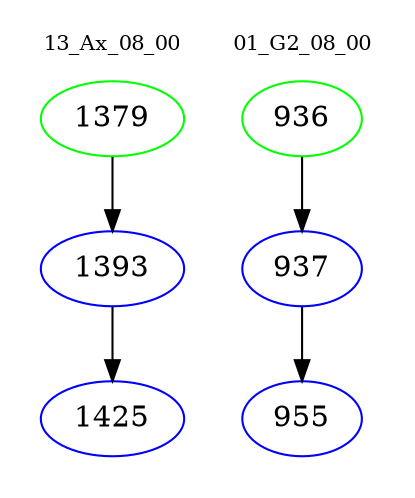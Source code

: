 digraph{
subgraph cluster_0 {
color = white
label = "13_Ax_08_00";
fontsize=10;
T0_1379 [label="1379", color="green"]
T0_1379 -> T0_1393 [color="black"]
T0_1393 [label="1393", color="blue"]
T0_1393 -> T0_1425 [color="black"]
T0_1425 [label="1425", color="blue"]
}
subgraph cluster_1 {
color = white
label = "01_G2_08_00";
fontsize=10;
T1_936 [label="936", color="green"]
T1_936 -> T1_937 [color="black"]
T1_937 [label="937", color="blue"]
T1_937 -> T1_955 [color="black"]
T1_955 [label="955", color="blue"]
}
}
